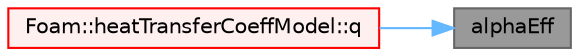 digraph "alphaEff"
{
 // LATEX_PDF_SIZE
  bgcolor="transparent";
  edge [fontname=Helvetica,fontsize=10,labelfontname=Helvetica,labelfontsize=10];
  node [fontname=Helvetica,fontsize=10,shape=box,height=0.2,width=0.4];
  rankdir="RL";
  Node1 [id="Node000001",label="alphaEff",height=0.2,width=0.4,color="gray40", fillcolor="grey60", style="filled", fontcolor="black",tooltip=" "];
  Node1 -> Node2 [id="edge1_Node000001_Node000002",dir="back",color="steelblue1",style="solid",tooltip=" "];
  Node2 [id="Node000002",label="Foam::heatTransferCoeffModel::q",height=0.2,width=0.4,color="red", fillcolor="#FFF0F0", style="filled",URL="$classFoam_1_1heatTransferCoeffModel.html#aa0bf83cbb57b44d1f3ce320a2fb51e77",tooltip=" "];
}
